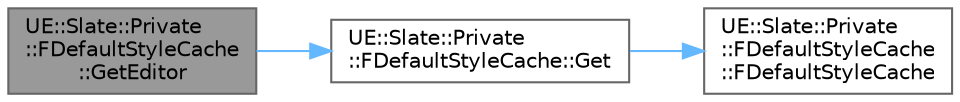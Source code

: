 digraph "UE::Slate::Private::FDefaultStyleCache::GetEditor"
{
 // INTERACTIVE_SVG=YES
 // LATEX_PDF_SIZE
  bgcolor="transparent";
  edge [fontname=Helvetica,fontsize=10,labelfontname=Helvetica,labelfontsize=10];
  node [fontname=Helvetica,fontsize=10,shape=box,height=0.2,width=0.4];
  rankdir="LR";
  Node1 [id="Node000001",label="UE::Slate::Private\l::FDefaultStyleCache\l::GetEditor",height=0.2,width=0.4,color="gray40", fillcolor="grey60", style="filled", fontcolor="black",tooltip="Gets singleton and returns editor styles from singleton."];
  Node1 -> Node2 [id="edge1_Node000001_Node000002",color="steelblue1",style="solid",tooltip=" "];
  Node2 [id="Node000002",label="UE::Slate::Private\l::FDefaultStyleCache::Get",height=0.2,width=0.4,color="grey40", fillcolor="white", style="filled",URL="$de/deb/structUE_1_1Slate_1_1Private_1_1FDefaultStyleCache.html#a8b70b400ecd212137d7ee31c3216c2c7",tooltip="Singleton getter, however private used since GetRuntime & GetEditor is preferred for styles."];
  Node2 -> Node3 [id="edge2_Node000002_Node000003",color="steelblue1",style="solid",tooltip=" "];
  Node3 [id="Node000003",label="UE::Slate::Private\l::FDefaultStyleCache\l::FDefaultStyleCache",height=0.2,width=0.4,color="grey40", fillcolor="white", style="filled",URL="$de/deb/structUE_1_1Slate_1_1Private_1_1FDefaultStyleCache.html#a7885fc932a492ddca68ee965bec1adcd",tooltip=" "];
}
